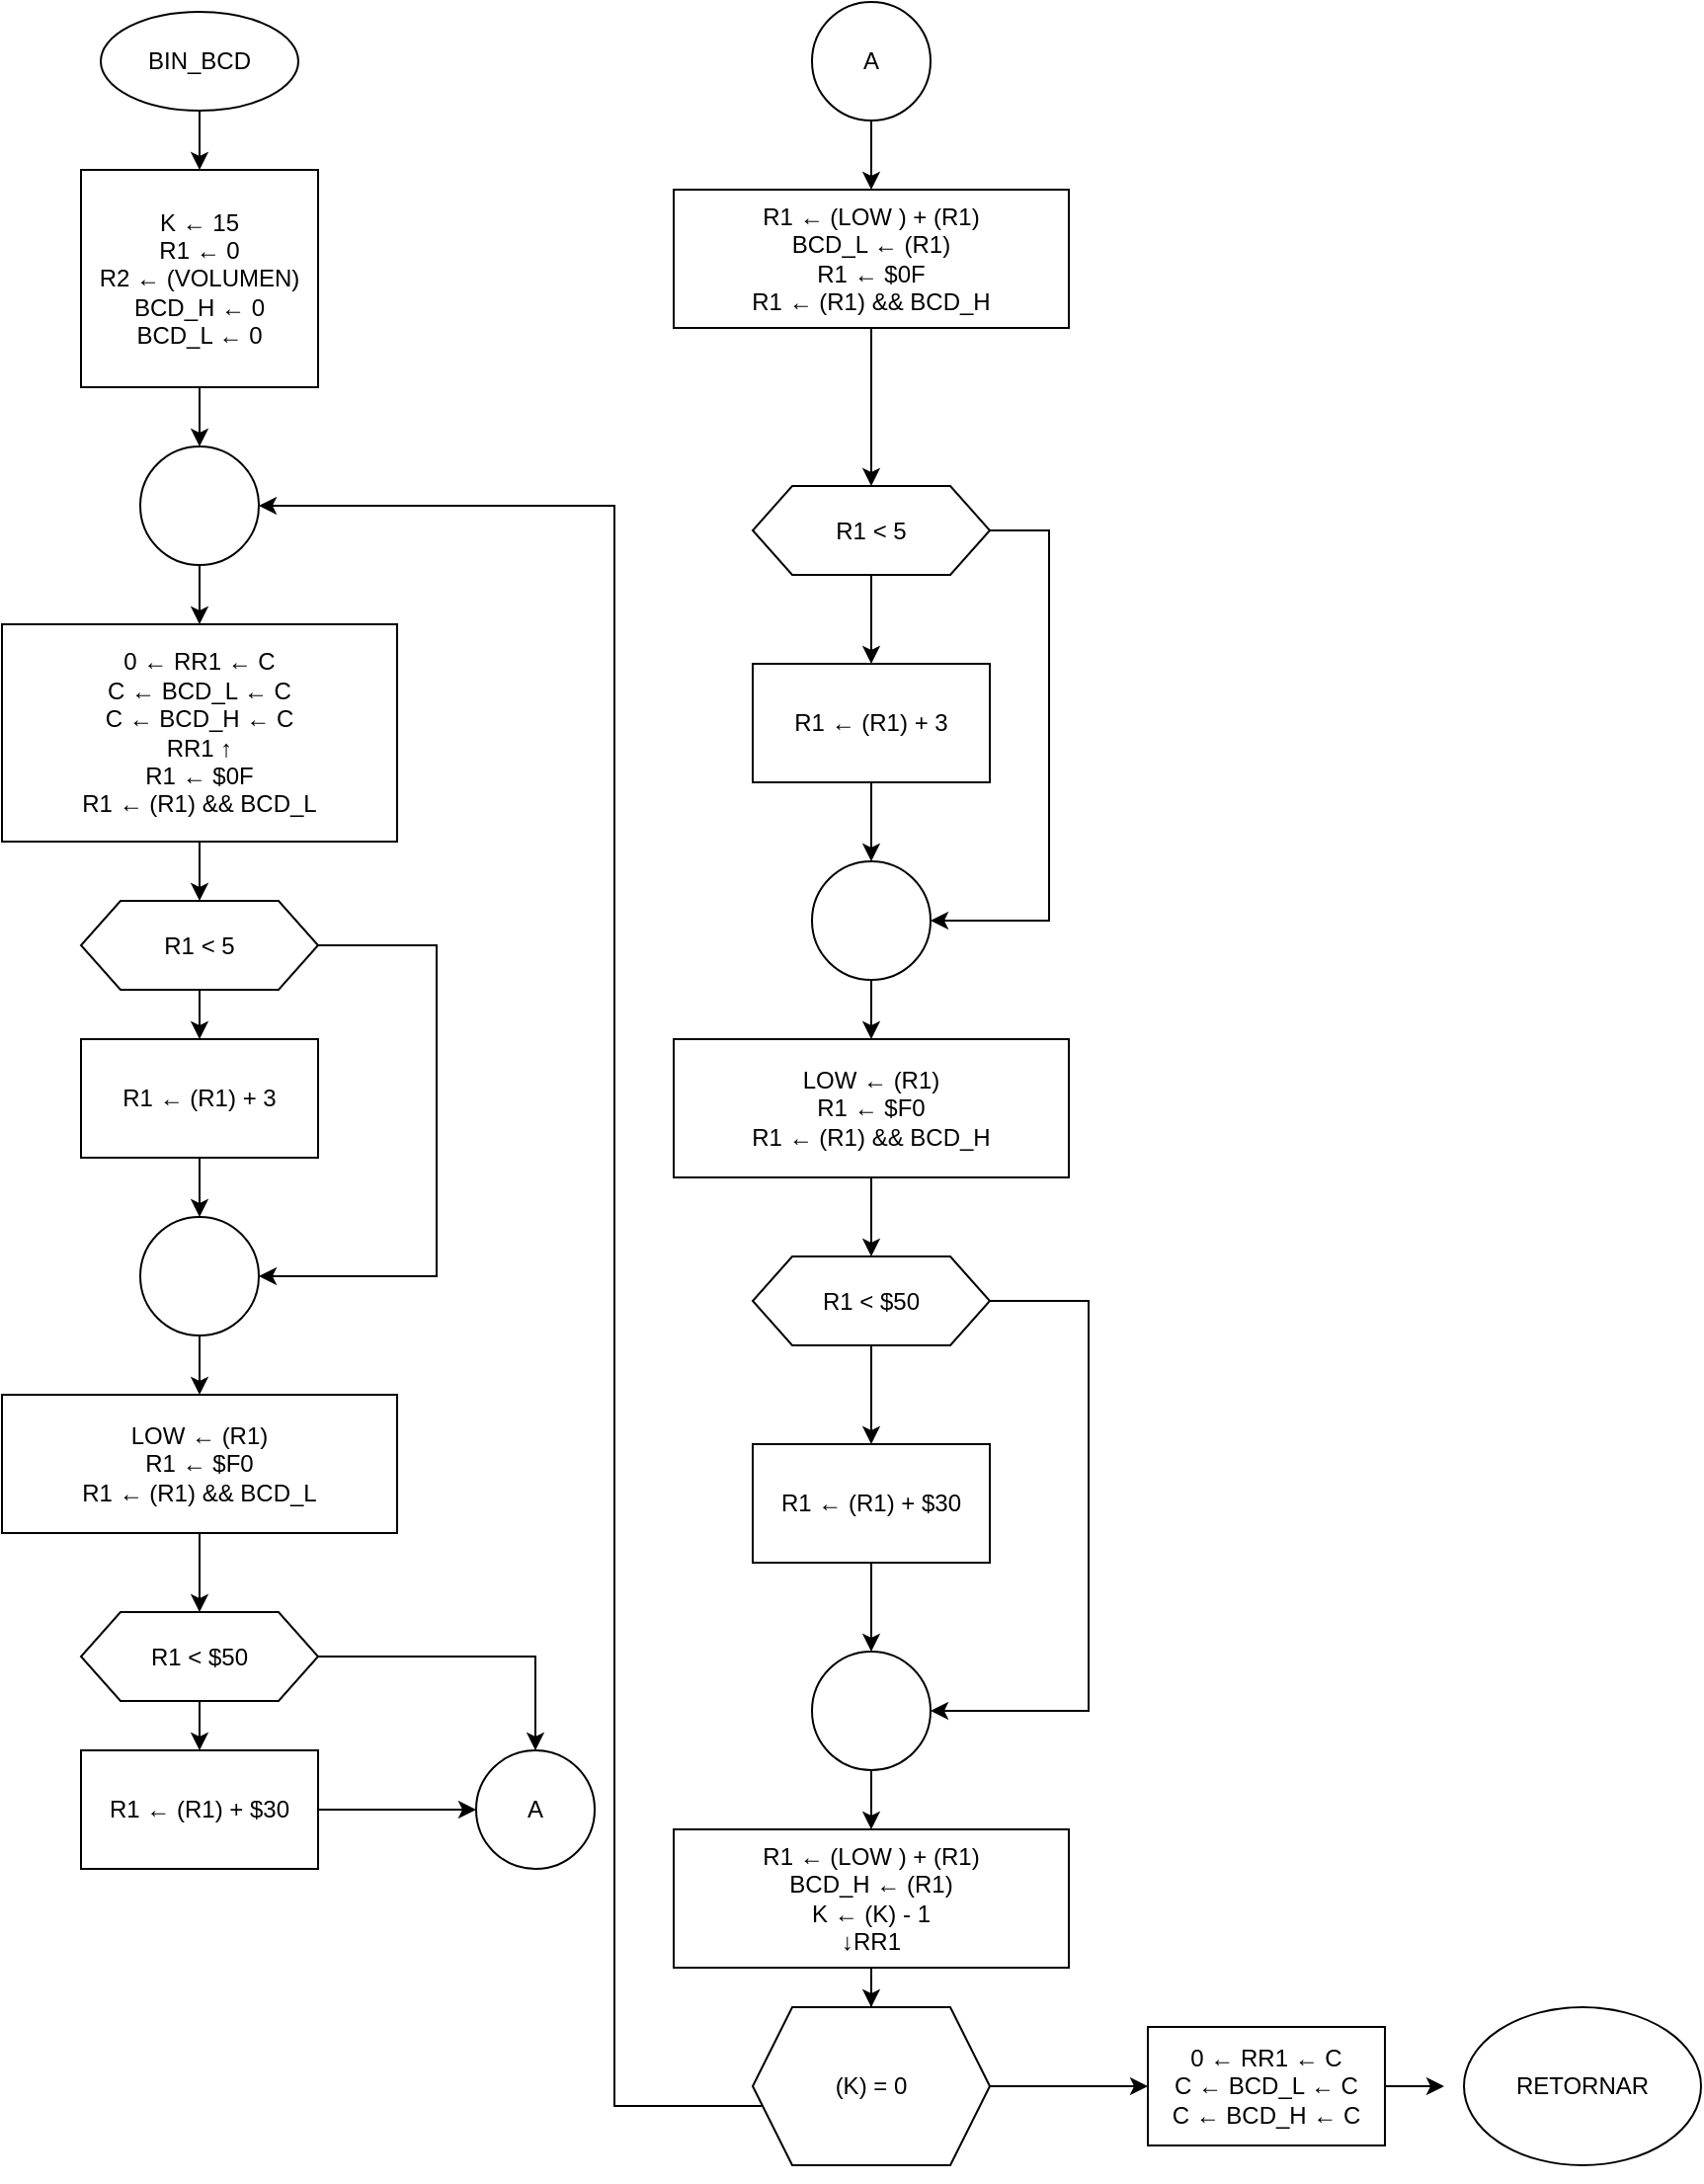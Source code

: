 <mxfile version="14.3.1" type="device"><diagram id="M3_N25a8YZnqH-e5fJj-" name="Page-1"><mxGraphModel dx="1167" dy="1383" grid="1" gridSize="10" guides="1" tooltips="1" connect="1" arrows="1" fold="1" page="1" pageScale="1" pageWidth="850" pageHeight="1100" math="0" shadow="0"><root><mxCell id="0"/><mxCell id="1" parent="0"/><mxCell id="LWm_jlv7mKBQ8wLGpF_x-3" value="" style="edgeStyle=orthogonalEdgeStyle;rounded=0;orthogonalLoop=1;jettySize=auto;html=1;" edge="1" parent="1" source="LWm_jlv7mKBQ8wLGpF_x-1" target="LWm_jlv7mKBQ8wLGpF_x-2"><mxGeometry relative="1" as="geometry"/></mxCell><mxCell id="LWm_jlv7mKBQ8wLGpF_x-1" value="BIN_BCD" style="ellipse;whiteSpace=wrap;html=1;" vertex="1" parent="1"><mxGeometry x="80" y="20" width="100" height="50" as="geometry"/></mxCell><mxCell id="LWm_jlv7mKBQ8wLGpF_x-5" value="" style="edgeStyle=orthogonalEdgeStyle;rounded=0;orthogonalLoop=1;jettySize=auto;html=1;" edge="1" parent="1" source="LWm_jlv7mKBQ8wLGpF_x-2" target="LWm_jlv7mKBQ8wLGpF_x-4"><mxGeometry relative="1" as="geometry"/></mxCell><mxCell id="LWm_jlv7mKBQ8wLGpF_x-2" value="&lt;div&gt;K ← 15&lt;/div&gt;&lt;div&gt;R1 ← 0&lt;/div&gt;&lt;div&gt;R2 ← (VOLUMEN)&lt;/div&gt;&lt;div&gt;BCD_H ← 0&lt;/div&gt;&lt;div&gt;BCD_L ← 0&lt;br&gt;&lt;/div&gt;" style="whiteSpace=wrap;html=1;" vertex="1" parent="1"><mxGeometry x="70" y="100" width="120" height="110" as="geometry"/></mxCell><mxCell id="LWm_jlv7mKBQ8wLGpF_x-7" value="" style="edgeStyle=orthogonalEdgeStyle;rounded=0;orthogonalLoop=1;jettySize=auto;html=1;" edge="1" parent="1" source="LWm_jlv7mKBQ8wLGpF_x-4" target="LWm_jlv7mKBQ8wLGpF_x-6"><mxGeometry relative="1" as="geometry"/></mxCell><mxCell id="LWm_jlv7mKBQ8wLGpF_x-4" value="" style="ellipse;whiteSpace=wrap;html=1;aspect=fixed;" vertex="1" parent="1"><mxGeometry x="100" y="240" width="60" height="60" as="geometry"/></mxCell><mxCell id="LWm_jlv7mKBQ8wLGpF_x-12" value="" style="edgeStyle=orthogonalEdgeStyle;rounded=0;orthogonalLoop=1;jettySize=auto;html=1;" edge="1" parent="1" source="LWm_jlv7mKBQ8wLGpF_x-6" target="LWm_jlv7mKBQ8wLGpF_x-11"><mxGeometry relative="1" as="geometry"/></mxCell><mxCell id="LWm_jlv7mKBQ8wLGpF_x-6" value="&lt;div&gt;0 ← RR1 ← C&lt;/div&gt;&lt;div&gt;C ← BCD_L ← C&lt;/div&gt;&lt;div&gt;C ← BCD_H ← C&lt;/div&gt;&lt;div&gt;RR1 ↑&lt;/div&gt;&lt;div&gt;R1 ← $0F&lt;/div&gt;&lt;div&gt;R1 ← (R1) &amp;amp;&amp;amp; BCD_L&lt;br&gt;&lt;/div&gt;" style="whiteSpace=wrap;html=1;" vertex="1" parent="1"><mxGeometry x="30" y="330" width="200" height="110" as="geometry"/></mxCell><mxCell id="LWm_jlv7mKBQ8wLGpF_x-21" value="" style="edgeStyle=orthogonalEdgeStyle;rounded=0;orthogonalLoop=1;jettySize=auto;html=1;" edge="1" parent="1" source="LWm_jlv7mKBQ8wLGpF_x-8" target="LWm_jlv7mKBQ8wLGpF_x-20"><mxGeometry relative="1" as="geometry"/></mxCell><mxCell id="LWm_jlv7mKBQ8wLGpF_x-8" value="&lt;div&gt;LOW ← (R1)&lt;br&gt;&lt;/div&gt;&lt;div&gt;R1 ← $F0&lt;/div&gt;&lt;div&gt;R1 ← (R1) &amp;amp;&amp;amp; BCD_L&lt;br&gt;&lt;/div&gt;" style="whiteSpace=wrap;html=1;" vertex="1" parent="1"><mxGeometry x="30" y="720" width="200" height="70" as="geometry"/></mxCell><mxCell id="LWm_jlv7mKBQ8wLGpF_x-14" value="" style="edgeStyle=orthogonalEdgeStyle;rounded=0;orthogonalLoop=1;jettySize=auto;html=1;" edge="1" parent="1" source="LWm_jlv7mKBQ8wLGpF_x-11" target="LWm_jlv7mKBQ8wLGpF_x-13"><mxGeometry relative="1" as="geometry"/></mxCell><mxCell id="LWm_jlv7mKBQ8wLGpF_x-19" style="edgeStyle=orthogonalEdgeStyle;rounded=0;orthogonalLoop=1;jettySize=auto;html=1;entryX=1;entryY=0.5;entryDx=0;entryDy=0;" edge="1" parent="1" source="LWm_jlv7mKBQ8wLGpF_x-11" target="LWm_jlv7mKBQ8wLGpF_x-16"><mxGeometry relative="1" as="geometry"><Array as="points"><mxPoint x="250" y="493"/><mxPoint x="250" y="660"/></Array></mxGeometry></mxCell><mxCell id="LWm_jlv7mKBQ8wLGpF_x-11" value="R1 &amp;lt; 5" style="shape=hexagon;perimeter=hexagonPerimeter2;whiteSpace=wrap;html=1;fixedSize=1;" vertex="1" parent="1"><mxGeometry x="70" y="470" width="120" height="45" as="geometry"/></mxCell><mxCell id="LWm_jlv7mKBQ8wLGpF_x-17" value="" style="edgeStyle=orthogonalEdgeStyle;rounded=0;orthogonalLoop=1;jettySize=auto;html=1;" edge="1" parent="1" source="LWm_jlv7mKBQ8wLGpF_x-13" target="LWm_jlv7mKBQ8wLGpF_x-16"><mxGeometry relative="1" as="geometry"/></mxCell><mxCell id="LWm_jlv7mKBQ8wLGpF_x-13" value="R1 ← (R1) + 3" style="whiteSpace=wrap;html=1;" vertex="1" parent="1"><mxGeometry x="70" y="540" width="120" height="60" as="geometry"/></mxCell><mxCell id="LWm_jlv7mKBQ8wLGpF_x-18" value="" style="edgeStyle=orthogonalEdgeStyle;rounded=0;orthogonalLoop=1;jettySize=auto;html=1;" edge="1" parent="1" source="LWm_jlv7mKBQ8wLGpF_x-16" target="LWm_jlv7mKBQ8wLGpF_x-8"><mxGeometry relative="1" as="geometry"/></mxCell><mxCell id="LWm_jlv7mKBQ8wLGpF_x-16" value="" style="ellipse;whiteSpace=wrap;html=1;aspect=fixed;" vertex="1" parent="1"><mxGeometry x="100" y="630" width="60" height="60" as="geometry"/></mxCell><mxCell id="LWm_jlv7mKBQ8wLGpF_x-24" value="" style="edgeStyle=orthogonalEdgeStyle;rounded=0;orthogonalLoop=1;jettySize=auto;html=1;" edge="1" parent="1" source="LWm_jlv7mKBQ8wLGpF_x-20" target="LWm_jlv7mKBQ8wLGpF_x-23"><mxGeometry relative="1" as="geometry"/></mxCell><mxCell id="LWm_jlv7mKBQ8wLGpF_x-26" style="edgeStyle=orthogonalEdgeStyle;rounded=0;orthogonalLoop=1;jettySize=auto;html=1;entryX=0.5;entryY=0;entryDx=0;entryDy=0;" edge="1" parent="1" source="LWm_jlv7mKBQ8wLGpF_x-20" target="LWm_jlv7mKBQ8wLGpF_x-25"><mxGeometry relative="1" as="geometry"/></mxCell><mxCell id="LWm_jlv7mKBQ8wLGpF_x-20" value="R1 &amp;lt; $50" style="shape=hexagon;perimeter=hexagonPerimeter2;whiteSpace=wrap;html=1;fixedSize=1;" vertex="1" parent="1"><mxGeometry x="70" y="830" width="120" height="45" as="geometry"/></mxCell><mxCell id="LWm_jlv7mKBQ8wLGpF_x-31" value="" style="edgeStyle=orthogonalEdgeStyle;rounded=0;orthogonalLoop=1;jettySize=auto;html=1;" edge="1" parent="1" source="LWm_jlv7mKBQ8wLGpF_x-22" target="LWm_jlv7mKBQ8wLGpF_x-30"><mxGeometry relative="1" as="geometry"/></mxCell><mxCell id="LWm_jlv7mKBQ8wLGpF_x-22" value="&lt;div&gt;R1 ← (LOW ) + (R1)&lt;/div&gt;&lt;div&gt;BCD_L ← (R1)&lt;br&gt;&lt;/div&gt;&lt;div&gt;R1 ← $0F&lt;/div&gt;&lt;div&gt;R1 ← (R1) &amp;amp;&amp;amp; BCD_H&lt;/div&gt;" style="whiteSpace=wrap;html=1;" vertex="1" parent="1"><mxGeometry x="370" y="110" width="200" height="70" as="geometry"/></mxCell><mxCell id="LWm_jlv7mKBQ8wLGpF_x-27" value="" style="edgeStyle=orthogonalEdgeStyle;rounded=0;orthogonalLoop=1;jettySize=auto;html=1;" edge="1" parent="1" source="LWm_jlv7mKBQ8wLGpF_x-23" target="LWm_jlv7mKBQ8wLGpF_x-25"><mxGeometry relative="1" as="geometry"/></mxCell><mxCell id="LWm_jlv7mKBQ8wLGpF_x-23" value="R1 ← (R1) + $30" style="whiteSpace=wrap;html=1;" vertex="1" parent="1"><mxGeometry x="70" y="900" width="120" height="60" as="geometry"/></mxCell><mxCell id="LWm_jlv7mKBQ8wLGpF_x-25" value="A" style="ellipse;whiteSpace=wrap;html=1;aspect=fixed;" vertex="1" parent="1"><mxGeometry x="270" y="900" width="60" height="60" as="geometry"/></mxCell><mxCell id="LWm_jlv7mKBQ8wLGpF_x-29" value="" style="edgeStyle=orthogonalEdgeStyle;rounded=0;orthogonalLoop=1;jettySize=auto;html=1;" edge="1" parent="1" source="LWm_jlv7mKBQ8wLGpF_x-28" target="LWm_jlv7mKBQ8wLGpF_x-22"><mxGeometry relative="1" as="geometry"/></mxCell><mxCell id="LWm_jlv7mKBQ8wLGpF_x-28" value="A" style="ellipse;whiteSpace=wrap;html=1;aspect=fixed;" vertex="1" parent="1"><mxGeometry x="440" y="15" width="60" height="60" as="geometry"/></mxCell><mxCell id="LWm_jlv7mKBQ8wLGpF_x-33" value="" style="edgeStyle=orthogonalEdgeStyle;rounded=0;orthogonalLoop=1;jettySize=auto;html=1;" edge="1" parent="1" source="LWm_jlv7mKBQ8wLGpF_x-30" target="LWm_jlv7mKBQ8wLGpF_x-32"><mxGeometry relative="1" as="geometry"/></mxCell><mxCell id="LWm_jlv7mKBQ8wLGpF_x-35" style="edgeStyle=orthogonalEdgeStyle;rounded=0;orthogonalLoop=1;jettySize=auto;html=1;entryX=1;entryY=0.5;entryDx=0;entryDy=0;" edge="1" parent="1" source="LWm_jlv7mKBQ8wLGpF_x-30" target="LWm_jlv7mKBQ8wLGpF_x-34"><mxGeometry relative="1" as="geometry"><Array as="points"><mxPoint x="560" y="282"/><mxPoint x="560" y="480"/></Array></mxGeometry></mxCell><mxCell id="LWm_jlv7mKBQ8wLGpF_x-30" value="R1 &amp;lt; 5" style="shape=hexagon;perimeter=hexagonPerimeter2;whiteSpace=wrap;html=1;fixedSize=1;" vertex="1" parent="1"><mxGeometry x="410" y="260" width="120" height="45" as="geometry"/></mxCell><mxCell id="LWm_jlv7mKBQ8wLGpF_x-36" value="" style="edgeStyle=orthogonalEdgeStyle;rounded=0;orthogonalLoop=1;jettySize=auto;html=1;" edge="1" parent="1" source="LWm_jlv7mKBQ8wLGpF_x-32" target="LWm_jlv7mKBQ8wLGpF_x-34"><mxGeometry relative="1" as="geometry"/></mxCell><mxCell id="LWm_jlv7mKBQ8wLGpF_x-32" value="R1 ← (R1) + 3" style="whiteSpace=wrap;html=1;" vertex="1" parent="1"><mxGeometry x="410" y="350" width="120" height="60" as="geometry"/></mxCell><mxCell id="LWm_jlv7mKBQ8wLGpF_x-38" value="" style="edgeStyle=orthogonalEdgeStyle;rounded=0;orthogonalLoop=1;jettySize=auto;html=1;" edge="1" parent="1" source="LWm_jlv7mKBQ8wLGpF_x-34" target="LWm_jlv7mKBQ8wLGpF_x-37"><mxGeometry relative="1" as="geometry"/></mxCell><mxCell id="LWm_jlv7mKBQ8wLGpF_x-34" value="" style="ellipse;whiteSpace=wrap;html=1;aspect=fixed;" vertex="1" parent="1"><mxGeometry x="440" y="450" width="60" height="60" as="geometry"/></mxCell><mxCell id="LWm_jlv7mKBQ8wLGpF_x-45" style="edgeStyle=orthogonalEdgeStyle;rounded=0;orthogonalLoop=1;jettySize=auto;html=1;entryX=0.5;entryY=0;entryDx=0;entryDy=0;" edge="1" parent="1" source="LWm_jlv7mKBQ8wLGpF_x-37" target="LWm_jlv7mKBQ8wLGpF_x-40"><mxGeometry relative="1" as="geometry"/></mxCell><mxCell id="LWm_jlv7mKBQ8wLGpF_x-37" value="&lt;div&gt;LOW ← (R1)&lt;br&gt;&lt;/div&gt;&lt;div&gt;R1 ← $F0&lt;/div&gt;&lt;div&gt;R1 ← (R1) &amp;amp;&amp;amp; BCD_H&lt;/div&gt;" style="whiteSpace=wrap;html=1;" vertex="1" parent="1"><mxGeometry x="370" y="540" width="200" height="70" as="geometry"/></mxCell><mxCell id="LWm_jlv7mKBQ8wLGpF_x-39" value="" style="edgeStyle=orthogonalEdgeStyle;rounded=0;orthogonalLoop=1;jettySize=auto;html=1;" edge="1" parent="1" source="LWm_jlv7mKBQ8wLGpF_x-40" target="LWm_jlv7mKBQ8wLGpF_x-41"><mxGeometry relative="1" as="geometry"/></mxCell><mxCell id="LWm_jlv7mKBQ8wLGpF_x-48" style="edgeStyle=orthogonalEdgeStyle;rounded=0;orthogonalLoop=1;jettySize=auto;html=1;entryX=1;entryY=0.5;entryDx=0;entryDy=0;" edge="1" parent="1" source="LWm_jlv7mKBQ8wLGpF_x-40" target="LWm_jlv7mKBQ8wLGpF_x-46"><mxGeometry relative="1" as="geometry"><Array as="points"><mxPoint x="580" y="673"/><mxPoint x="580" y="880"/></Array></mxGeometry></mxCell><mxCell id="LWm_jlv7mKBQ8wLGpF_x-40" value="R1 &amp;lt; $50" style="shape=hexagon;perimeter=hexagonPerimeter2;whiteSpace=wrap;html=1;fixedSize=1;" vertex="1" parent="1"><mxGeometry x="410" y="650" width="120" height="45" as="geometry"/></mxCell><mxCell id="LWm_jlv7mKBQ8wLGpF_x-47" value="" style="edgeStyle=orthogonalEdgeStyle;rounded=0;orthogonalLoop=1;jettySize=auto;html=1;" edge="1" parent="1" source="LWm_jlv7mKBQ8wLGpF_x-41" target="LWm_jlv7mKBQ8wLGpF_x-46"><mxGeometry relative="1" as="geometry"/></mxCell><mxCell id="LWm_jlv7mKBQ8wLGpF_x-41" value="R1 ← (R1) + $30" style="whiteSpace=wrap;html=1;" vertex="1" parent="1"><mxGeometry x="410" y="745" width="120" height="60" as="geometry"/></mxCell><mxCell id="LWm_jlv7mKBQ8wLGpF_x-58" style="edgeStyle=orthogonalEdgeStyle;rounded=0;orthogonalLoop=1;jettySize=auto;html=1;entryX=0.5;entryY=0;entryDx=0;entryDy=0;" edge="1" parent="1" source="LWm_jlv7mKBQ8wLGpF_x-46" target="LWm_jlv7mKBQ8wLGpF_x-49"><mxGeometry relative="1" as="geometry"/></mxCell><mxCell id="LWm_jlv7mKBQ8wLGpF_x-46" value="" style="ellipse;whiteSpace=wrap;html=1;aspect=fixed;" vertex="1" parent="1"><mxGeometry x="440" y="850" width="60" height="60" as="geometry"/></mxCell><mxCell id="LWm_jlv7mKBQ8wLGpF_x-51" value="" style="edgeStyle=orthogonalEdgeStyle;rounded=0;orthogonalLoop=1;jettySize=auto;html=1;" edge="1" parent="1" source="LWm_jlv7mKBQ8wLGpF_x-49" target="LWm_jlv7mKBQ8wLGpF_x-50"><mxGeometry relative="1" as="geometry"/></mxCell><mxCell id="LWm_jlv7mKBQ8wLGpF_x-49" value="&lt;div&gt;R1 ← (LOW ) + (R1)&lt;/div&gt;&lt;div&gt;BCD_H ← (R1)&lt;/div&gt;&lt;div&gt;K ← (K) - 1&lt;/div&gt;&lt;div&gt;↓RR1&lt;br&gt;&lt;/div&gt;" style="whiteSpace=wrap;html=1;" vertex="1" parent="1"><mxGeometry x="370" y="940" width="200" height="70" as="geometry"/></mxCell><mxCell id="LWm_jlv7mKBQ8wLGpF_x-52" style="edgeStyle=orthogonalEdgeStyle;rounded=0;orthogonalLoop=1;jettySize=auto;html=1;entryX=1;entryY=0.5;entryDx=0;entryDy=0;" edge="1" parent="1" source="LWm_jlv7mKBQ8wLGpF_x-50" target="LWm_jlv7mKBQ8wLGpF_x-4"><mxGeometry relative="1" as="geometry"><Array as="points"><mxPoint x="340" y="1080"/><mxPoint x="340" y="270"/></Array></mxGeometry></mxCell><mxCell id="LWm_jlv7mKBQ8wLGpF_x-54" value="" style="edgeStyle=orthogonalEdgeStyle;rounded=0;orthogonalLoop=1;jettySize=auto;html=1;" edge="1" parent="1" source="LWm_jlv7mKBQ8wLGpF_x-50" target="LWm_jlv7mKBQ8wLGpF_x-53"><mxGeometry relative="1" as="geometry"/></mxCell><mxCell id="LWm_jlv7mKBQ8wLGpF_x-50" value="(K) = 0" style="shape=hexagon;perimeter=hexagonPerimeter2;whiteSpace=wrap;html=1;fixedSize=1;" vertex="1" parent="1"><mxGeometry x="410" y="1030" width="120" height="80" as="geometry"/></mxCell><mxCell id="LWm_jlv7mKBQ8wLGpF_x-56" value="" style="edgeStyle=orthogonalEdgeStyle;rounded=0;orthogonalLoop=1;jettySize=auto;html=1;" edge="1" parent="1" source="LWm_jlv7mKBQ8wLGpF_x-53"><mxGeometry relative="1" as="geometry"><mxPoint x="760.0" y="1070" as="targetPoint"/></mxGeometry></mxCell><mxCell id="LWm_jlv7mKBQ8wLGpF_x-53" value="&lt;div&gt;0 ← RR1 ← C&lt;div&gt;C ← BCD_L ← C&lt;/div&gt;&lt;div&gt;C ← BCD_H ← C&lt;/div&gt;&lt;/div&gt;" style="whiteSpace=wrap;html=1;" vertex="1" parent="1"><mxGeometry x="610" y="1040" width="120" height="60" as="geometry"/></mxCell><mxCell id="LWm_jlv7mKBQ8wLGpF_x-55" value="RETORNAR" style="ellipse;whiteSpace=wrap;html=1;" vertex="1" parent="1"><mxGeometry x="770" y="1030" width="120" height="80" as="geometry"/></mxCell><mxCell id="LWm_jlv7mKBQ8wLGpF_x-59" style="edgeStyle=orthogonalEdgeStyle;rounded=0;orthogonalLoop=1;jettySize=auto;html=1;exitX=0.5;exitY=1;exitDx=0;exitDy=0;" edge="1" parent="1" source="LWm_jlv7mKBQ8wLGpF_x-55" target="LWm_jlv7mKBQ8wLGpF_x-55"><mxGeometry relative="1" as="geometry"/></mxCell></root></mxGraphModel></diagram></mxfile>